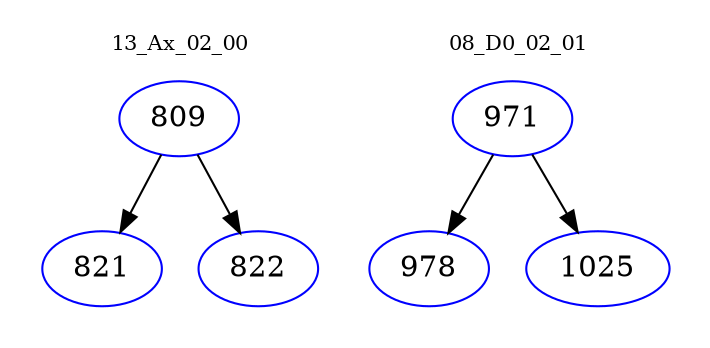 digraph{
subgraph cluster_0 {
color = white
label = "13_Ax_02_00";
fontsize=10;
T0_809 [label="809", color="blue"]
T0_809 -> T0_821 [color="black"]
T0_821 [label="821", color="blue"]
T0_809 -> T0_822 [color="black"]
T0_822 [label="822", color="blue"]
}
subgraph cluster_1 {
color = white
label = "08_D0_02_01";
fontsize=10;
T1_971 [label="971", color="blue"]
T1_971 -> T1_978 [color="black"]
T1_978 [label="978", color="blue"]
T1_971 -> T1_1025 [color="black"]
T1_1025 [label="1025", color="blue"]
}
}
